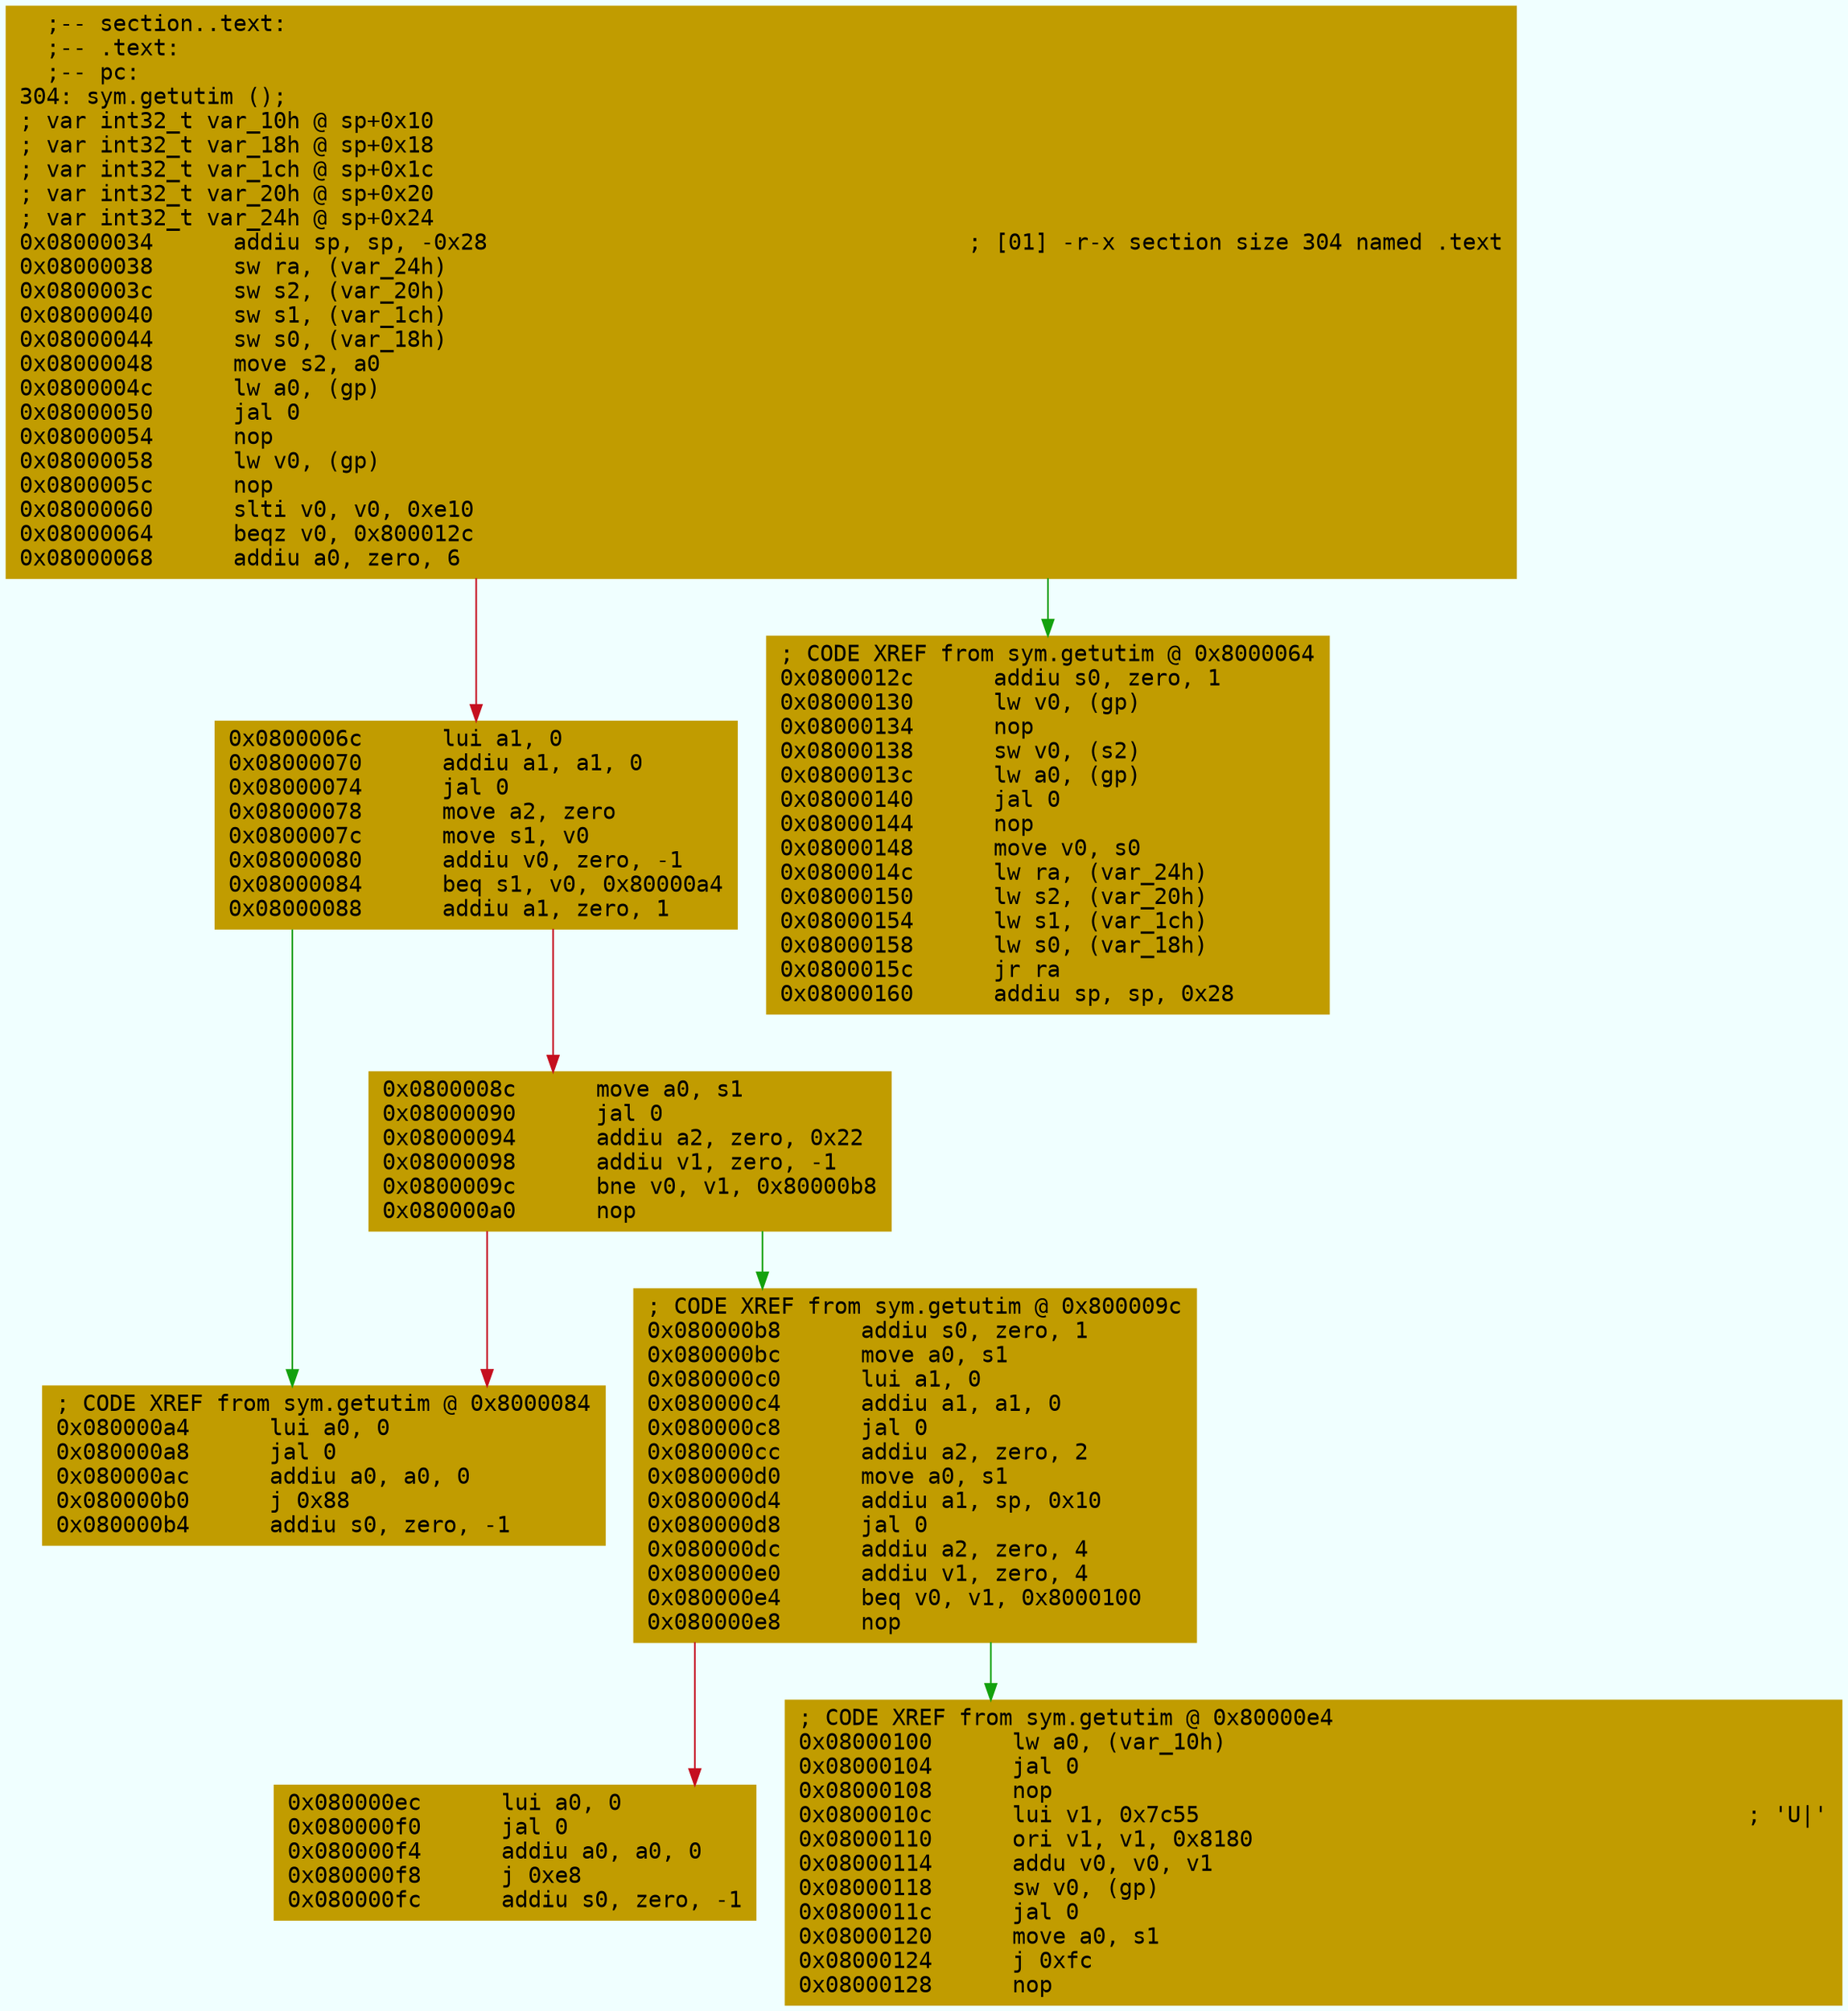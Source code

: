 digraph code {
	graph [bgcolor=azure fontsize=8 fontname="Courier" splines="ortho"];
	node [fillcolor=gray style=filled shape=box];
	edge [arrowhead="normal"];
	"0x08000034" [URL="sym.getutim/0x08000034", fillcolor="#c19c00",color="#c19c00", fontname="Courier",label="  ;-- section..text:\l  ;-- .text:\l  ;-- pc:\l304: sym.getutim ();\l; var int32_t var_10h @ sp+0x10\l; var int32_t var_18h @ sp+0x18\l; var int32_t var_1ch @ sp+0x1c\l; var int32_t var_20h @ sp+0x20\l; var int32_t var_24h @ sp+0x24\l0x08000034      addiu sp, sp, -0x28                                    ; [01] -r-x section size 304 named .text\l0x08000038      sw ra, (var_24h)\l0x0800003c      sw s2, (var_20h)\l0x08000040      sw s1, (var_1ch)\l0x08000044      sw s0, (var_18h)\l0x08000048      move s2, a0\l0x0800004c      lw a0, (gp)\l0x08000050      jal 0\l0x08000054      nop\l0x08000058      lw v0, (gp)\l0x0800005c      nop\l0x08000060      slti v0, v0, 0xe10\l0x08000064      beqz v0, 0x800012c\l0x08000068      addiu a0, zero, 6\l"]
	"0x0800006c" [URL="sym.getutim/0x0800006c", fillcolor="#c19c00",color="#c19c00", fontname="Courier",label="0x0800006c      lui a1, 0\l0x08000070      addiu a1, a1, 0\l0x08000074      jal 0\l0x08000078      move a2, zero\l0x0800007c      move s1, v0\l0x08000080      addiu v0, zero, -1\l0x08000084      beq s1, v0, 0x80000a4\l0x08000088      addiu a1, zero, 1\l"]
	"0x0800008c" [URL="sym.getutim/0x0800008c", fillcolor="#c19c00",color="#c19c00", fontname="Courier",label="0x0800008c      move a0, s1\l0x08000090      jal 0\l0x08000094      addiu a2, zero, 0x22\l0x08000098      addiu v1, zero, -1\l0x0800009c      bne v0, v1, 0x80000b8\l0x080000a0      nop\l"]
	"0x080000a4" [URL="sym.getutim/0x080000a4", fillcolor="#c19c00",color="#c19c00", fontname="Courier",label="; CODE XREF from sym.getutim @ 0x8000084\l0x080000a4      lui a0, 0\l0x080000a8      jal 0\l0x080000ac      addiu a0, a0, 0\l0x080000b0      j 0x88\l0x080000b4      addiu s0, zero, -1\l"]
	"0x080000b8" [URL="sym.getutim/0x080000b8", fillcolor="#c19c00",color="#c19c00", fontname="Courier",label="; CODE XREF from sym.getutim @ 0x800009c\l0x080000b8      addiu s0, zero, 1\l0x080000bc      move a0, s1\l0x080000c0      lui a1, 0\l0x080000c4      addiu a1, a1, 0\l0x080000c8      jal 0\l0x080000cc      addiu a2, zero, 2\l0x080000d0      move a0, s1\l0x080000d4      addiu a1, sp, 0x10\l0x080000d8      jal 0\l0x080000dc      addiu a2, zero, 4\l0x080000e0      addiu v1, zero, 4\l0x080000e4      beq v0, v1, 0x8000100\l0x080000e8      nop\l"]
	"0x080000ec" [URL="sym.getutim/0x080000ec", fillcolor="#c19c00",color="#c19c00", fontname="Courier",label="0x080000ec      lui a0, 0\l0x080000f0      jal 0\l0x080000f4      addiu a0, a0, 0\l0x080000f8      j 0xe8\l0x080000fc      addiu s0, zero, -1\l"]
	"0x08000100" [URL="sym.getutim/0x08000100", fillcolor="#c19c00",color="#c19c00", fontname="Courier",label="; CODE XREF from sym.getutim @ 0x80000e4\l0x08000100      lw a0, (var_10h)\l0x08000104      jal 0\l0x08000108      nop\l0x0800010c      lui v1, 0x7c55                                         ; 'U|'\l0x08000110      ori v1, v1, 0x8180\l0x08000114      addu v0, v0, v1\l0x08000118      sw v0, (gp)\l0x0800011c      jal 0\l0x08000120      move a0, s1\l0x08000124      j 0xfc\l0x08000128      nop\l"]
	"0x0800012c" [URL="sym.getutim/0x0800012c", fillcolor="#c19c00",color="#c19c00", fontname="Courier",label="; CODE XREF from sym.getutim @ 0x8000064\l0x0800012c      addiu s0, zero, 1\l0x08000130      lw v0, (gp)\l0x08000134      nop\l0x08000138      sw v0, (s2)\l0x0800013c      lw a0, (gp)\l0x08000140      jal 0\l0x08000144      nop\l0x08000148      move v0, s0\l0x0800014c      lw ra, (var_24h)\l0x08000150      lw s2, (var_20h)\l0x08000154      lw s1, (var_1ch)\l0x08000158      lw s0, (var_18h)\l0x0800015c      jr ra\l0x08000160      addiu sp, sp, 0x28\l"]
        "0x08000034" -> "0x0800012c" [color="#13a10e"];
        "0x08000034" -> "0x0800006c" [color="#c50f1f"];
        "0x0800006c" -> "0x080000a4" [color="#13a10e"];
        "0x0800006c" -> "0x0800008c" [color="#c50f1f"];
        "0x0800008c" -> "0x080000b8" [color="#13a10e"];
        "0x0800008c" -> "0x080000a4" [color="#c50f1f"];
        "0x080000b8" -> "0x08000100" [color="#13a10e"];
        "0x080000b8" -> "0x080000ec" [color="#c50f1f"];
}
